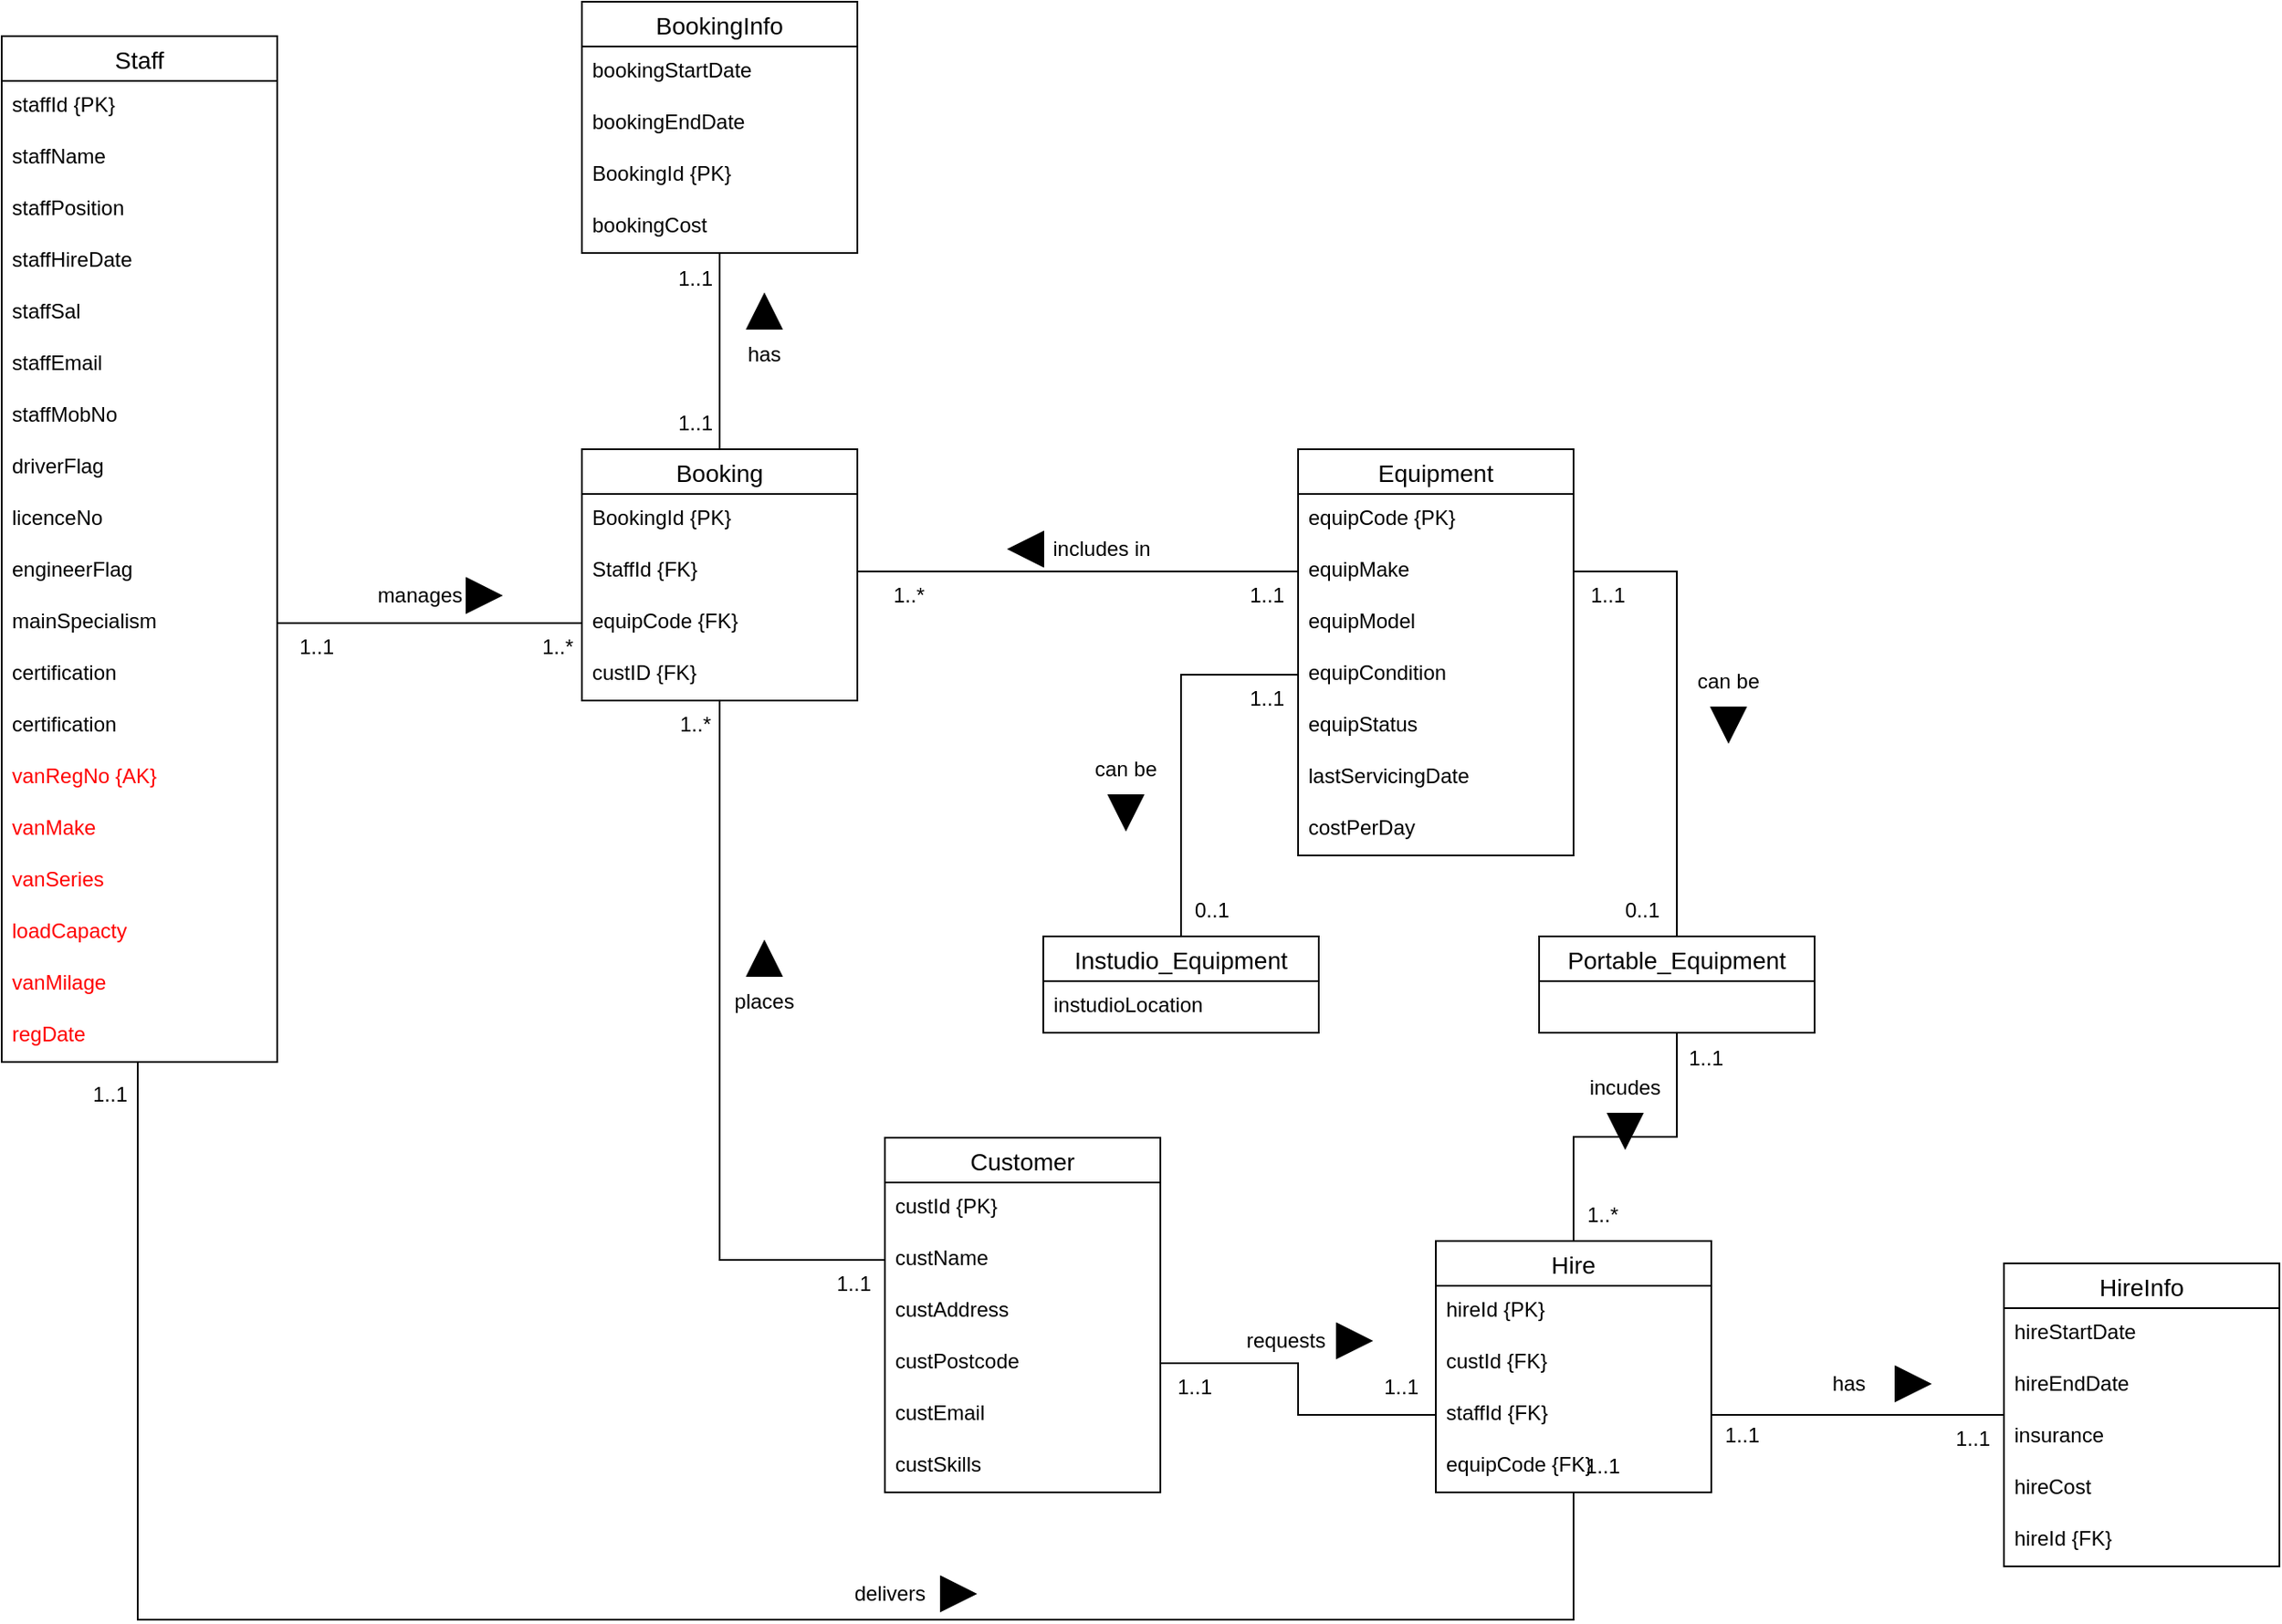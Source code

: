 <mxfile version="15.7.3" type="github">
  <diagram id="CcqqBkSiG1YW21hV8FYK" name="Page-1">
    <mxGraphModel dx="2370" dy="1257" grid="1" gridSize="10" guides="1" tooltips="1" connect="1" arrows="1" fold="1" page="1" pageScale="1" pageWidth="850" pageHeight="1100" math="0" shadow="0">
      <root>
        <mxCell id="0" />
        <mxCell id="1" parent="0" />
        <mxCell id="wH3_ArUirfap4TTfS6L5-1" value="Staff" style="swimlane;fontStyle=0;childLayout=stackLayout;horizontal=1;startSize=26;horizontalStack=0;resizeParent=1;resizeParentMax=0;resizeLast=0;collapsible=1;marginBottom=0;align=center;fontSize=14;" parent="1" vertex="1">
          <mxGeometry x="17" y="40" width="160" height="596" as="geometry" />
        </mxCell>
        <mxCell id="wH3_ArUirfap4TTfS6L5-2" value="staffId {PK}" style="text;strokeColor=none;fillColor=none;spacingLeft=4;spacingRight=4;overflow=hidden;rotatable=0;points=[[0,0.5],[1,0.5]];portConstraint=eastwest;fontSize=12;" parent="wH3_ArUirfap4TTfS6L5-1" vertex="1">
          <mxGeometry y="26" width="160" height="30" as="geometry" />
        </mxCell>
        <mxCell id="wH3_ArUirfap4TTfS6L5-3" value="staffName" style="text;strokeColor=none;fillColor=none;spacingLeft=4;spacingRight=4;overflow=hidden;rotatable=0;points=[[0,0.5],[1,0.5]];portConstraint=eastwest;fontSize=12;" parent="wH3_ArUirfap4TTfS6L5-1" vertex="1">
          <mxGeometry y="56" width="160" height="30" as="geometry" />
        </mxCell>
        <mxCell id="wH3_ArUirfap4TTfS6L5-4" value="staffPosition " style="text;strokeColor=none;fillColor=none;spacingLeft=4;spacingRight=4;overflow=hidden;rotatable=0;points=[[0,0.5],[1,0.5]];portConstraint=eastwest;fontSize=12;" parent="wH3_ArUirfap4TTfS6L5-1" vertex="1">
          <mxGeometry y="86" width="160" height="30" as="geometry" />
        </mxCell>
        <mxCell id="wH3_ArUirfap4TTfS6L5-5" value="staffHireDate" style="text;strokeColor=none;fillColor=none;spacingLeft=4;spacingRight=4;overflow=hidden;rotatable=0;points=[[0,0.5],[1,0.5]];portConstraint=eastwest;fontSize=12;" parent="wH3_ArUirfap4TTfS6L5-1" vertex="1">
          <mxGeometry y="116" width="160" height="30" as="geometry" />
        </mxCell>
        <mxCell id="wH3_ArUirfap4TTfS6L5-7" value="staffSal" style="text;strokeColor=none;fillColor=none;spacingLeft=4;spacingRight=4;overflow=hidden;rotatable=0;points=[[0,0.5],[1,0.5]];portConstraint=eastwest;fontSize=12;" parent="wH3_ArUirfap4TTfS6L5-1" vertex="1">
          <mxGeometry y="146" width="160" height="30" as="geometry" />
        </mxCell>
        <mxCell id="wH3_ArUirfap4TTfS6L5-8" value="staffEmail" style="text;strokeColor=none;fillColor=none;spacingLeft=4;spacingRight=4;overflow=hidden;rotatable=0;points=[[0,0.5],[1,0.5]];portConstraint=eastwest;fontSize=12;" parent="wH3_ArUirfap4TTfS6L5-1" vertex="1">
          <mxGeometry y="176" width="160" height="30" as="geometry" />
        </mxCell>
        <mxCell id="wH3_ArUirfap4TTfS6L5-6" value="staffMobNo" style="text;strokeColor=none;fillColor=none;spacingLeft=4;spacingRight=4;overflow=hidden;rotatable=0;points=[[0,0.5],[1,0.5]];portConstraint=eastwest;fontSize=12;" parent="wH3_ArUirfap4TTfS6L5-1" vertex="1">
          <mxGeometry y="206" width="160" height="30" as="geometry" />
        </mxCell>
        <mxCell id="wH3_ArUirfap4TTfS6L5-9" value="driverFlag" style="text;strokeColor=none;fillColor=none;spacingLeft=4;spacingRight=4;overflow=hidden;rotatable=0;points=[[0,0.5],[1,0.5]];portConstraint=eastwest;fontSize=12;" parent="wH3_ArUirfap4TTfS6L5-1" vertex="1">
          <mxGeometry y="236" width="160" height="30" as="geometry" />
        </mxCell>
        <mxCell id="wH3_ArUirfap4TTfS6L5-10" value="licenceNo" style="text;strokeColor=none;fillColor=none;spacingLeft=4;spacingRight=4;overflow=hidden;rotatable=0;points=[[0,0.5],[1,0.5]];portConstraint=eastwest;fontSize=12;" parent="wH3_ArUirfap4TTfS6L5-1" vertex="1">
          <mxGeometry y="266" width="160" height="30" as="geometry" />
        </mxCell>
        <mxCell id="wH3_ArUirfap4TTfS6L5-11" value="engineerFlag" style="text;strokeColor=none;fillColor=none;spacingLeft=4;spacingRight=4;overflow=hidden;rotatable=0;points=[[0,0.5],[1,0.5]];portConstraint=eastwest;fontSize=12;" parent="wH3_ArUirfap4TTfS6L5-1" vertex="1">
          <mxGeometry y="296" width="160" height="30" as="geometry" />
        </mxCell>
        <mxCell id="wH3_ArUirfap4TTfS6L5-12" value="mainSpecialism " style="text;strokeColor=none;fillColor=none;spacingLeft=4;spacingRight=4;overflow=hidden;rotatable=0;points=[[0,0.5],[1,0.5]];portConstraint=eastwest;fontSize=12;" parent="wH3_ArUirfap4TTfS6L5-1" vertex="1">
          <mxGeometry y="326" width="160" height="30" as="geometry" />
        </mxCell>
        <mxCell id="wH3_ArUirfap4TTfS6L5-13" value="certification" style="text;strokeColor=none;fillColor=none;spacingLeft=4;spacingRight=4;overflow=hidden;rotatable=0;points=[[0,0.5],[1,0.5]];portConstraint=eastwest;fontSize=12;" parent="wH3_ArUirfap4TTfS6L5-1" vertex="1">
          <mxGeometry y="356" width="160" height="30" as="geometry" />
        </mxCell>
        <mxCell id="wH3_ArUirfap4TTfS6L5-18" value="certification" style="text;strokeColor=none;fillColor=none;spacingLeft=4;spacingRight=4;overflow=hidden;rotatable=0;points=[[0,0.5],[1,0.5]];portConstraint=eastwest;fontSize=12;" parent="wH3_ArUirfap4TTfS6L5-1" vertex="1">
          <mxGeometry y="386" width="160" height="30" as="geometry" />
        </mxCell>
        <mxCell id="wH3_ArUirfap4TTfS6L5-24" value="vanRegNo {AK}" style="text;strokeColor=none;fillColor=none;spacingLeft=4;spacingRight=4;overflow=hidden;rotatable=0;points=[[0,0.5],[1,0.5]];portConstraint=eastwest;fontSize=12;fontColor=#FF0000;" parent="wH3_ArUirfap4TTfS6L5-1" vertex="1">
          <mxGeometry y="416" width="160" height="30" as="geometry" />
        </mxCell>
        <mxCell id="wH3_ArUirfap4TTfS6L5-19" value="vanMake" style="text;strokeColor=none;fillColor=none;spacingLeft=4;spacingRight=4;overflow=hidden;rotatable=0;points=[[0,0.5],[1,0.5]];portConstraint=eastwest;fontSize=12;fontColor=#FF0000;" parent="wH3_ArUirfap4TTfS6L5-1" vertex="1">
          <mxGeometry y="446" width="160" height="30" as="geometry" />
        </mxCell>
        <mxCell id="wH3_ArUirfap4TTfS6L5-26" value="vanSeries " style="text;strokeColor=none;fillColor=none;spacingLeft=4;spacingRight=4;overflow=hidden;rotatable=0;points=[[0,0.5],[1,0.5]];portConstraint=eastwest;fontSize=12;fontColor=#FF0000;" parent="wH3_ArUirfap4TTfS6L5-1" vertex="1">
          <mxGeometry y="476" width="160" height="30" as="geometry" />
        </mxCell>
        <mxCell id="wH3_ArUirfap4TTfS6L5-27" value="loadCapacty" style="text;strokeColor=none;fillColor=none;spacingLeft=4;spacingRight=4;overflow=hidden;rotatable=0;points=[[0,0.5],[1,0.5]];portConstraint=eastwest;fontSize=12;fontColor=#FF0000;" parent="wH3_ArUirfap4TTfS6L5-1" vertex="1">
          <mxGeometry y="506" width="160" height="30" as="geometry" />
        </mxCell>
        <mxCell id="wH3_ArUirfap4TTfS6L5-25" value="vanMilage " style="text;strokeColor=none;fillColor=none;spacingLeft=4;spacingRight=4;overflow=hidden;rotatable=0;points=[[0,0.5],[1,0.5]];portConstraint=eastwest;fontSize=12;fontColor=#FF0000;" parent="wH3_ArUirfap4TTfS6L5-1" vertex="1">
          <mxGeometry y="536" width="160" height="30" as="geometry" />
        </mxCell>
        <mxCell id="wH3_ArUirfap4TTfS6L5-28" value="regDate" style="text;strokeColor=none;fillColor=none;spacingLeft=4;spacingRight=4;overflow=hidden;rotatable=0;points=[[0,0.5],[1,0.5]];portConstraint=eastwest;fontSize=12;fontColor=#FF0000;" parent="wH3_ArUirfap4TTfS6L5-1" vertex="1">
          <mxGeometry y="566" width="160" height="30" as="geometry" />
        </mxCell>
        <mxCell id="wH3_ArUirfap4TTfS6L5-29" value="Equipment" style="swimlane;fontStyle=0;childLayout=stackLayout;horizontal=1;startSize=26;horizontalStack=0;resizeParent=1;resizeParentMax=0;resizeLast=0;collapsible=1;marginBottom=0;align=center;fontSize=14;fontColor=#000000;" parent="1" vertex="1">
          <mxGeometry x="770" y="280" width="160" height="236" as="geometry" />
        </mxCell>
        <mxCell id="wH3_ArUirfap4TTfS6L5-30" value="equipCode {PK}" style="text;strokeColor=none;fillColor=none;spacingLeft=4;spacingRight=4;overflow=hidden;rotatable=0;points=[[0,0.5],[1,0.5]];portConstraint=eastwest;fontSize=12;fontColor=#000000;" parent="wH3_ArUirfap4TTfS6L5-29" vertex="1">
          <mxGeometry y="26" width="160" height="30" as="geometry" />
        </mxCell>
        <mxCell id="wH3_ArUirfap4TTfS6L5-31" value="equipMake" style="text;strokeColor=none;fillColor=none;spacingLeft=4;spacingRight=4;overflow=hidden;rotatable=0;points=[[0,0.5],[1,0.5]];portConstraint=eastwest;fontSize=12;fontColor=#000000;" parent="wH3_ArUirfap4TTfS6L5-29" vertex="1">
          <mxGeometry y="56" width="160" height="30" as="geometry" />
        </mxCell>
        <mxCell id="wH3_ArUirfap4TTfS6L5-32" value="equipModel" style="text;strokeColor=none;fillColor=none;spacingLeft=4;spacingRight=4;overflow=hidden;rotatable=0;points=[[0,0.5],[1,0.5]];portConstraint=eastwest;fontSize=12;fontColor=#000000;" parent="wH3_ArUirfap4TTfS6L5-29" vertex="1">
          <mxGeometry y="86" width="160" height="30" as="geometry" />
        </mxCell>
        <mxCell id="wH3_ArUirfap4TTfS6L5-56" value="equipCondition" style="text;strokeColor=none;fillColor=none;spacingLeft=4;spacingRight=4;overflow=hidden;rotatable=0;points=[[0,0.5],[1,0.5]];portConstraint=eastwest;fontSize=12;fontColor=#000000;" parent="wH3_ArUirfap4TTfS6L5-29" vertex="1">
          <mxGeometry y="116" width="160" height="30" as="geometry" />
        </mxCell>
        <mxCell id="wH3_ArUirfap4TTfS6L5-57" value="equipStatus" style="text;strokeColor=none;fillColor=none;spacingLeft=4;spacingRight=4;overflow=hidden;rotatable=0;points=[[0,0.5],[1,0.5]];portConstraint=eastwest;fontSize=12;fontColor=#000000;" parent="wH3_ArUirfap4TTfS6L5-29" vertex="1">
          <mxGeometry y="146" width="160" height="30" as="geometry" />
        </mxCell>
        <mxCell id="wH3_ArUirfap4TTfS6L5-58" value="lastServicingDate" style="text;strokeColor=none;fillColor=none;spacingLeft=4;spacingRight=4;overflow=hidden;rotatable=0;points=[[0,0.5],[1,0.5]];portConstraint=eastwest;fontSize=12;fontColor=#000000;" parent="wH3_ArUirfap4TTfS6L5-29" vertex="1">
          <mxGeometry y="176" width="160" height="30" as="geometry" />
        </mxCell>
        <mxCell id="wH3_ArUirfap4TTfS6L5-59" value="costPerDay" style="text;strokeColor=none;fillColor=none;spacingLeft=4;spacingRight=4;overflow=hidden;rotatable=0;points=[[0,0.5],[1,0.5]];portConstraint=eastwest;fontSize=12;fontColor=#000000;" parent="wH3_ArUirfap4TTfS6L5-29" vertex="1">
          <mxGeometry y="206" width="160" height="30" as="geometry" />
        </mxCell>
        <mxCell id="wH3_ArUirfap4TTfS6L5-33" value="Instudio_Equipment" style="swimlane;fontStyle=0;childLayout=stackLayout;horizontal=1;startSize=26;horizontalStack=0;resizeParent=1;resizeParentMax=0;resizeLast=0;collapsible=1;marginBottom=0;align=center;fontSize=14;fontColor=#000000;" parent="1" vertex="1">
          <mxGeometry x="622" y="563" width="160" height="56" as="geometry" />
        </mxCell>
        <mxCell id="wH3_ArUirfap4TTfS6L5-34" value="instudioLocation" style="text;strokeColor=none;fillColor=none;spacingLeft=4;spacingRight=4;overflow=hidden;rotatable=0;points=[[0,0.5],[1,0.5]];portConstraint=eastwest;fontSize=12;fontColor=#000000;" parent="wH3_ArUirfap4TTfS6L5-33" vertex="1">
          <mxGeometry y="26" width="160" height="30" as="geometry" />
        </mxCell>
        <mxCell id="wH3_ArUirfap4TTfS6L5-37" value="Portable_Equipment" style="swimlane;fontStyle=0;childLayout=stackLayout;horizontal=1;startSize=26;horizontalStack=0;resizeParent=1;resizeParentMax=0;resizeLast=0;collapsible=1;marginBottom=0;align=center;fontSize=14;fontColor=#000000;" parent="1" vertex="1">
          <mxGeometry x="910" y="563" width="160" height="56" as="geometry" />
        </mxCell>
        <mxCell id="wH3_ArUirfap4TTfS6L5-41" style="edgeStyle=orthogonalEdgeStyle;rounded=0;orthogonalLoop=1;jettySize=auto;html=1;fontColor=#000000;endArrow=none;endFill=0;exitX=0;exitY=0.5;exitDx=0;exitDy=0;" parent="1" source="wH3_ArUirfap4TTfS6L5-56" target="wH3_ArUirfap4TTfS6L5-33" edge="1">
          <mxGeometry relative="1" as="geometry" />
        </mxCell>
        <mxCell id="wH3_ArUirfap4TTfS6L5-42" style="edgeStyle=orthogonalEdgeStyle;rounded=0;orthogonalLoop=1;jettySize=auto;html=1;fontColor=#000000;endArrow=none;endFill=0;" parent="1" source="wH3_ArUirfap4TTfS6L5-31" target="wH3_ArUirfap4TTfS6L5-37" edge="1">
          <mxGeometry relative="1" as="geometry" />
        </mxCell>
        <mxCell id="wH3_ArUirfap4TTfS6L5-43" value="can be" style="text;html=1;strokeColor=none;fillColor=none;align=center;verticalAlign=middle;whiteSpace=wrap;rounded=0;fontColor=#000000;" parent="1" vertex="1">
          <mxGeometry x="640" y="451" width="60" height="30" as="geometry" />
        </mxCell>
        <mxCell id="wH3_ArUirfap4TTfS6L5-44" value="" style="triangle;whiteSpace=wrap;html=1;fontColor=#000000;direction=south;fillColor=#000000;" parent="1" vertex="1">
          <mxGeometry x="660" y="481" width="20" height="20" as="geometry" />
        </mxCell>
        <mxCell id="wH3_ArUirfap4TTfS6L5-46" value="1..1" style="text;html=1;strokeColor=none;fillColor=none;align=center;verticalAlign=middle;whiteSpace=wrap;rounded=0;fontColor=#000000;" parent="1" vertex="1">
          <mxGeometry x="722" y="410" width="60" height="30" as="geometry" />
        </mxCell>
        <mxCell id="wH3_ArUirfap4TTfS6L5-51" value="1..1" style="text;html=1;strokeColor=none;fillColor=none;align=center;verticalAlign=middle;whiteSpace=wrap;rounded=0;fontColor=#000000;" parent="1" vertex="1">
          <mxGeometry x="920" y="350" width="60" height="30" as="geometry" />
        </mxCell>
        <mxCell id="wH3_ArUirfap4TTfS6L5-52" value="0..1&lt;span style=&quot;color: rgba(0 , 0 , 0 , 0) ; font-family: monospace ; font-size: 0px&quot;&gt;%3CmxGraphModel%3E%3Croot%3E%3CmxCell%20id%3D%220%22%2F%3E%3CmxCell%20id%3D%221%22%20parent%3D%220%22%2F%3E%3CmxCell%20id%3D%222%22%20value%3D%221..1%22%20style%3D%22text%3Bhtml%3D1%3BstrokeColor%3Dnone%3BfillColor%3Dnone%3Balign%3Dcenter%3BverticalAlign%3Dmiddle%3BwhiteSpace%3Dwrap%3Brounded%3D0%3BfontColor%3D%23000000%3B%22%20vertex%3D%221%22%20parent%3D%221%22%3E%3CmxGeometry%20x%3D%22722%22%20y%3D%22350%22%20width%3D%2260%22%20height%3D%2230%22%20as%3D%22geometry%22%2F%3E%3C%2FmxCell%3E%3C%2Froot%3E%3C%2FmxGraphModel%3E&lt;/span&gt;" style="text;html=1;strokeColor=none;fillColor=none;align=center;verticalAlign=middle;whiteSpace=wrap;rounded=0;fontColor=#000000;" parent="1" vertex="1">
          <mxGeometry x="690" y="533" width="60" height="30" as="geometry" />
        </mxCell>
        <mxCell id="wH3_ArUirfap4TTfS6L5-53" value="0..1" style="text;html=1;strokeColor=none;fillColor=none;align=center;verticalAlign=middle;whiteSpace=wrap;rounded=0;fontColor=#000000;" parent="1" vertex="1">
          <mxGeometry x="940" y="533" width="60" height="30" as="geometry" />
        </mxCell>
        <mxCell id="wH3_ArUirfap4TTfS6L5-54" value="can be" style="text;html=1;strokeColor=none;fillColor=none;align=center;verticalAlign=middle;whiteSpace=wrap;rounded=0;fontColor=#000000;" parent="1" vertex="1">
          <mxGeometry x="990" y="400" width="60" height="30" as="geometry" />
        </mxCell>
        <mxCell id="wH3_ArUirfap4TTfS6L5-55" value="" style="triangle;whiteSpace=wrap;html=1;fontColor=#000000;direction=south;fillColor=#000000;" parent="1" vertex="1">
          <mxGeometry x="1010" y="430" width="20" height="20" as="geometry" />
        </mxCell>
        <mxCell id="n2K_HDW1BZdv-mTh19Q7-1" value="Customer" style="swimlane;fontStyle=0;childLayout=stackLayout;horizontal=1;startSize=26;horizontalStack=0;resizeParent=1;resizeParentMax=0;resizeLast=0;collapsible=1;marginBottom=0;align=center;fontSize=14;fontColor=#000000;" parent="1" vertex="1">
          <mxGeometry x="530" y="680" width="160" height="206" as="geometry" />
        </mxCell>
        <mxCell id="n2K_HDW1BZdv-mTh19Q7-2" value="custId {PK}" style="text;strokeColor=none;fillColor=none;spacingLeft=4;spacingRight=4;overflow=hidden;rotatable=0;points=[[0,0.5],[1,0.5]];portConstraint=eastwest;fontSize=12;fontColor=#000000;" parent="n2K_HDW1BZdv-mTh19Q7-1" vertex="1">
          <mxGeometry y="26" width="160" height="30" as="geometry" />
        </mxCell>
        <mxCell id="n2K_HDW1BZdv-mTh19Q7-3" value="custName" style="text;strokeColor=none;fillColor=none;spacingLeft=4;spacingRight=4;overflow=hidden;rotatable=0;points=[[0,0.5],[1,0.5]];portConstraint=eastwest;fontSize=12;fontColor=#000000;" parent="n2K_HDW1BZdv-mTh19Q7-1" vertex="1">
          <mxGeometry y="56" width="160" height="30" as="geometry" />
        </mxCell>
        <mxCell id="n2K_HDW1BZdv-mTh19Q7-4" value="custAddress" style="text;strokeColor=none;fillColor=none;spacingLeft=4;spacingRight=4;overflow=hidden;rotatable=0;points=[[0,0.5],[1,0.5]];portConstraint=eastwest;fontSize=12;fontColor=#000000;" parent="n2K_HDW1BZdv-mTh19Q7-1" vertex="1">
          <mxGeometry y="86" width="160" height="30" as="geometry" />
        </mxCell>
        <mxCell id="n2K_HDW1BZdv-mTh19Q7-5" value="custPostcode" style="text;strokeColor=none;fillColor=none;spacingLeft=4;spacingRight=4;overflow=hidden;rotatable=0;points=[[0,0.5],[1,0.5]];portConstraint=eastwest;fontSize=12;fontColor=#000000;" parent="n2K_HDW1BZdv-mTh19Q7-1" vertex="1">
          <mxGeometry y="116" width="160" height="30" as="geometry" />
        </mxCell>
        <mxCell id="n2K_HDW1BZdv-mTh19Q7-6" value="custEmail" style="text;strokeColor=none;fillColor=none;spacingLeft=4;spacingRight=4;overflow=hidden;rotatable=0;points=[[0,0.5],[1,0.5]];portConstraint=eastwest;fontSize=12;fontColor=#000000;" parent="n2K_HDW1BZdv-mTh19Q7-1" vertex="1">
          <mxGeometry y="146" width="160" height="30" as="geometry" />
        </mxCell>
        <mxCell id="n2K_HDW1BZdv-mTh19Q7-7" value="custSkills" style="text;strokeColor=none;fillColor=none;spacingLeft=4;spacingRight=4;overflow=hidden;rotatable=0;points=[[0,0.5],[1,0.5]];portConstraint=eastwest;fontSize=12;fontColor=#000000;" parent="n2K_HDW1BZdv-mTh19Q7-1" vertex="1">
          <mxGeometry y="176" width="160" height="30" as="geometry" />
        </mxCell>
        <mxCell id="n2K_HDW1BZdv-mTh19Q7-21" style="edgeStyle=orthogonalEdgeStyle;rounded=0;orthogonalLoop=1;jettySize=auto;html=1;endArrow=none;endFill=0;" parent="1" source="n2K_HDW1BZdv-mTh19Q7-9" target="n2K_HDW1BZdv-mTh19Q7-3" edge="1">
          <mxGeometry relative="1" as="geometry" />
        </mxCell>
        <mxCell id="n2K_HDW1BZdv-mTh19Q7-33" style="edgeStyle=orthogonalEdgeStyle;rounded=0;orthogonalLoop=1;jettySize=auto;html=1;endArrow=none;endFill=0;" parent="1" source="n2K_HDW1BZdv-mTh19Q7-9" target="n2K_HDW1BZdv-mTh19Q7-26" edge="1">
          <mxGeometry relative="1" as="geometry" />
        </mxCell>
        <mxCell id="n2K_HDW1BZdv-mTh19Q7-9" value="Booking" style="swimlane;fontStyle=0;childLayout=stackLayout;horizontal=1;startSize=26;horizontalStack=0;resizeParent=1;resizeParentMax=0;resizeLast=0;collapsible=1;marginBottom=0;align=center;fontSize=14;fontColor=#000000;" parent="1" vertex="1">
          <mxGeometry x="354" y="280" width="160" height="146" as="geometry" />
        </mxCell>
        <mxCell id="n2K_HDW1BZdv-mTh19Q7-10" value="BookingId {PK}" style="text;strokeColor=none;fillColor=none;spacingLeft=4;spacingRight=4;overflow=hidden;rotatable=0;points=[[0,0.5],[1,0.5]];portConstraint=eastwest;fontSize=12;fontColor=#000000;" parent="n2K_HDW1BZdv-mTh19Q7-9" vertex="1">
          <mxGeometry y="26" width="160" height="30" as="geometry" />
        </mxCell>
        <mxCell id="n2K_HDW1BZdv-mTh19Q7-11" value="StaffId {FK}" style="text;strokeColor=none;fillColor=none;spacingLeft=4;spacingRight=4;overflow=hidden;rotatable=0;points=[[0,0.5],[1,0.5]];portConstraint=eastwest;fontSize=12;fontColor=#000000;" parent="n2K_HDW1BZdv-mTh19Q7-9" vertex="1">
          <mxGeometry y="56" width="160" height="30" as="geometry" />
        </mxCell>
        <mxCell id="n2K_HDW1BZdv-mTh19Q7-12" value="equipCode {FK}" style="text;strokeColor=none;fillColor=none;spacingLeft=4;spacingRight=4;overflow=hidden;rotatable=0;points=[[0,0.5],[1,0.5]];portConstraint=eastwest;fontSize=12;fontColor=#000000;" parent="n2K_HDW1BZdv-mTh19Q7-9" vertex="1">
          <mxGeometry y="86" width="160" height="30" as="geometry" />
        </mxCell>
        <mxCell id="n2K_HDW1BZdv-mTh19Q7-13" value="custID {FK}" style="text;strokeColor=none;fillColor=none;spacingLeft=4;spacingRight=4;overflow=hidden;rotatable=0;points=[[0,0.5],[1,0.5]];portConstraint=eastwest;fontSize=12;fontColor=#000000;" parent="n2K_HDW1BZdv-mTh19Q7-9" vertex="1">
          <mxGeometry y="116" width="160" height="30" as="geometry" />
        </mxCell>
        <mxCell id="n2K_HDW1BZdv-mTh19Q7-16" style="edgeStyle=orthogonalEdgeStyle;rounded=0;orthogonalLoop=1;jettySize=auto;html=1;endArrow=none;endFill=0;" parent="1" source="n2K_HDW1BZdv-mTh19Q7-12" target="wH3_ArUirfap4TTfS6L5-12" edge="1">
          <mxGeometry relative="1" as="geometry" />
        </mxCell>
        <mxCell id="n2K_HDW1BZdv-mTh19Q7-18" style="edgeStyle=orthogonalEdgeStyle;rounded=0;orthogonalLoop=1;jettySize=auto;html=1;entryX=0;entryY=0.5;entryDx=0;entryDy=0;endArrow=none;endFill=0;" parent="1" source="n2K_HDW1BZdv-mTh19Q7-11" target="wH3_ArUirfap4TTfS6L5-31" edge="1">
          <mxGeometry relative="1" as="geometry" />
        </mxCell>
        <mxCell id="n2K_HDW1BZdv-mTh19Q7-19" value="1..*" style="text;html=1;strokeColor=none;fillColor=none;align=center;verticalAlign=middle;whiteSpace=wrap;rounded=0;" parent="1" vertex="1">
          <mxGeometry x="310" y="380" width="60" height="30" as="geometry" />
        </mxCell>
        <mxCell id="n2K_HDW1BZdv-mTh19Q7-20" value="1..*" style="text;html=1;strokeColor=none;fillColor=none;align=center;verticalAlign=middle;whiteSpace=wrap;rounded=0;" parent="1" vertex="1">
          <mxGeometry x="514" y="350" width="60" height="30" as="geometry" />
        </mxCell>
        <mxCell id="n2K_HDW1BZdv-mTh19Q7-22" value="1..*" style="text;html=1;strokeColor=none;fillColor=none;align=center;verticalAlign=middle;whiteSpace=wrap;rounded=0;" parent="1" vertex="1">
          <mxGeometry x="390" y="425" width="60" height="30" as="geometry" />
        </mxCell>
        <mxCell id="n2K_HDW1BZdv-mTh19Q7-23" value="1..1" style="text;html=1;strokeColor=none;fillColor=none;align=center;verticalAlign=middle;whiteSpace=wrap;rounded=0;" parent="1" vertex="1">
          <mxGeometry x="722" y="350" width="60" height="30" as="geometry" />
        </mxCell>
        <mxCell id="n2K_HDW1BZdv-mTh19Q7-24" value="1..1" style="text;html=1;strokeColor=none;fillColor=none;align=center;verticalAlign=middle;whiteSpace=wrap;rounded=0;" parent="1" vertex="1">
          <mxGeometry x="170" y="380" width="60" height="30" as="geometry" />
        </mxCell>
        <mxCell id="n2K_HDW1BZdv-mTh19Q7-25" value="1..1" style="text;html=1;strokeColor=none;fillColor=none;align=center;verticalAlign=middle;whiteSpace=wrap;rounded=0;" parent="1" vertex="1">
          <mxGeometry x="482" y="750" width="60" height="30" as="geometry" />
        </mxCell>
        <mxCell id="n2K_HDW1BZdv-mTh19Q7-26" value="BookingInfo" style="swimlane;fontStyle=0;childLayout=stackLayout;horizontal=1;startSize=26;horizontalStack=0;resizeParent=1;resizeParentMax=0;resizeLast=0;collapsible=1;marginBottom=0;align=center;fontSize=14;fontColor=#000000;" parent="1" vertex="1">
          <mxGeometry x="354" y="20" width="160" height="146" as="geometry" />
        </mxCell>
        <mxCell id="n2K_HDW1BZdv-mTh19Q7-27" value="bookingStartDate" style="text;strokeColor=none;fillColor=none;spacingLeft=4;spacingRight=4;overflow=hidden;rotatable=0;points=[[0,0.5],[1,0.5]];portConstraint=eastwest;fontSize=12;fontColor=#000000;" parent="n2K_HDW1BZdv-mTh19Q7-26" vertex="1">
          <mxGeometry y="26" width="160" height="30" as="geometry" />
        </mxCell>
        <mxCell id="n2K_HDW1BZdv-mTh19Q7-28" value="bookingEndDate" style="text;strokeColor=none;fillColor=none;spacingLeft=4;spacingRight=4;overflow=hidden;rotatable=0;points=[[0,0.5],[1,0.5]];portConstraint=eastwest;fontSize=12;fontColor=#000000;" parent="n2K_HDW1BZdv-mTh19Q7-26" vertex="1">
          <mxGeometry y="56" width="160" height="30" as="geometry" />
        </mxCell>
        <mxCell id="Edv-MvZsnZ7X6Sw8Yy-o-6" value="BookingId {PK}" style="text;strokeColor=none;fillColor=none;spacingLeft=4;spacingRight=4;overflow=hidden;rotatable=0;points=[[0,0.5],[1,0.5]];portConstraint=eastwest;fontSize=12;fontColor=#000000;" parent="n2K_HDW1BZdv-mTh19Q7-26" vertex="1">
          <mxGeometry y="86" width="160" height="30" as="geometry" />
        </mxCell>
        <mxCell id="n2K_HDW1BZdv-mTh19Q7-29" value="bookingCost" style="text;strokeColor=none;fillColor=none;spacingLeft=4;spacingRight=4;overflow=hidden;rotatable=0;points=[[0,0.5],[1,0.5]];portConstraint=eastwest;fontSize=12;fontColor=#000000;" parent="n2K_HDW1BZdv-mTh19Q7-26" vertex="1">
          <mxGeometry y="116" width="160" height="30" as="geometry" />
        </mxCell>
        <mxCell id="Edv-MvZsnZ7X6Sw8Yy-o-7" value="manages" style="text;html=1;strokeColor=none;fillColor=none;align=center;verticalAlign=middle;whiteSpace=wrap;rounded=0;" parent="1" vertex="1">
          <mxGeometry x="230" y="350" width="60" height="30" as="geometry" />
        </mxCell>
        <mxCell id="VtyTTUjFAJm2ofCfpr8_-1" value="" style="triangle;whiteSpace=wrap;html=1;fontColor=#000000;direction=east;fillColor=#000000;" vertex="1" parent="1">
          <mxGeometry x="287" y="355" width="20" height="20" as="geometry" />
        </mxCell>
        <mxCell id="VtyTTUjFAJm2ofCfpr8_-2" value="includes in" style="text;html=1;strokeColor=none;fillColor=none;align=center;verticalAlign=middle;whiteSpace=wrap;rounded=0;" vertex="1" parent="1">
          <mxGeometry x="620" y="323" width="71.5" height="30" as="geometry" />
        </mxCell>
        <mxCell id="VtyTTUjFAJm2ofCfpr8_-3" value="" style="triangle;whiteSpace=wrap;html=1;fontColor=#000000;direction=west;fillColor=#000000;" vertex="1" parent="1">
          <mxGeometry x="602" y="328" width="20" height="20" as="geometry" />
        </mxCell>
        <mxCell id="VtyTTUjFAJm2ofCfpr8_-4" value="places" style="text;html=1;strokeColor=none;fillColor=none;align=center;verticalAlign=middle;whiteSpace=wrap;rounded=0;fontColor=#000000;" vertex="1" parent="1">
          <mxGeometry x="430" y="586" width="60" height="30" as="geometry" />
        </mxCell>
        <mxCell id="VtyTTUjFAJm2ofCfpr8_-5" value="" style="triangle;whiteSpace=wrap;html=1;fontColor=#000000;direction=north;fillColor=#000000;" vertex="1" parent="1">
          <mxGeometry x="450" y="566" width="20" height="20" as="geometry" />
        </mxCell>
        <mxCell id="VtyTTUjFAJm2ofCfpr8_-6" value="has" style="text;html=1;strokeColor=none;fillColor=none;align=center;verticalAlign=middle;whiteSpace=wrap;rounded=0;fontColor=#000000;" vertex="1" parent="1">
          <mxGeometry x="430" y="210" width="60" height="30" as="geometry" />
        </mxCell>
        <mxCell id="VtyTTUjFAJm2ofCfpr8_-7" value="" style="triangle;whiteSpace=wrap;html=1;fontColor=#000000;direction=north;fillColor=#000000;" vertex="1" parent="1">
          <mxGeometry x="450" y="190" width="20" height="20" as="geometry" />
        </mxCell>
        <mxCell id="VtyTTUjFAJm2ofCfpr8_-8" value="1..1" style="text;html=1;strokeColor=none;fillColor=none;align=center;verticalAlign=middle;whiteSpace=wrap;rounded=0;" vertex="1" parent="1">
          <mxGeometry x="390" y="166" width="60" height="30" as="geometry" />
        </mxCell>
        <mxCell id="VtyTTUjFAJm2ofCfpr8_-9" value="1..1" style="text;html=1;strokeColor=none;fillColor=none;align=center;verticalAlign=middle;whiteSpace=wrap;rounded=0;" vertex="1" parent="1">
          <mxGeometry x="390" y="250" width="60" height="30" as="geometry" />
        </mxCell>
        <mxCell id="VtyTTUjFAJm2ofCfpr8_-19" style="edgeStyle=orthogonalEdgeStyle;rounded=0;orthogonalLoop=1;jettySize=auto;html=1;endArrow=none;endFill=0;" edge="1" parent="1" source="VtyTTUjFAJm2ofCfpr8_-10" target="wH3_ArUirfap4TTfS6L5-37">
          <mxGeometry relative="1" as="geometry" />
        </mxCell>
        <mxCell id="VtyTTUjFAJm2ofCfpr8_-21" style="edgeStyle=orthogonalEdgeStyle;rounded=0;orthogonalLoop=1;jettySize=auto;html=1;entryX=0.494;entryY=1;entryDx=0;entryDy=0;entryPerimeter=0;endArrow=none;endFill=0;" edge="1" parent="1" source="VtyTTUjFAJm2ofCfpr8_-10" target="wH3_ArUirfap4TTfS6L5-28">
          <mxGeometry relative="1" as="geometry">
            <Array as="points">
              <mxPoint x="930" y="960" />
              <mxPoint x="96" y="960" />
            </Array>
          </mxGeometry>
        </mxCell>
        <mxCell id="VtyTTUjFAJm2ofCfpr8_-10" value="Hire" style="swimlane;fontStyle=0;childLayout=stackLayout;horizontal=1;startSize=26;horizontalStack=0;resizeParent=1;resizeParentMax=0;resizeLast=0;collapsible=1;marginBottom=0;align=center;fontSize=14;fontColor=#000000;" vertex="1" parent="1">
          <mxGeometry x="850" y="740" width="160" height="146" as="geometry" />
        </mxCell>
        <mxCell id="VtyTTUjFAJm2ofCfpr8_-36" value="hireId {PK}" style="text;strokeColor=none;fillColor=none;spacingLeft=4;spacingRight=4;overflow=hidden;rotatable=0;points=[[0,0.5],[1,0.5]];portConstraint=eastwest;fontSize=12;fontColor=#000000;" vertex="1" parent="VtyTTUjFAJm2ofCfpr8_-10">
          <mxGeometry y="26" width="160" height="30" as="geometry" />
        </mxCell>
        <mxCell id="VtyTTUjFAJm2ofCfpr8_-12" value="custId {FK}" style="text;strokeColor=none;fillColor=none;spacingLeft=4;spacingRight=4;overflow=hidden;rotatable=0;points=[[0,0.5],[1,0.5]];portConstraint=eastwest;fontSize=12;fontColor=#000000;" vertex="1" parent="VtyTTUjFAJm2ofCfpr8_-10">
          <mxGeometry y="56" width="160" height="30" as="geometry" />
        </mxCell>
        <mxCell id="VtyTTUjFAJm2ofCfpr8_-14" value="staffId {FK}" style="text;strokeColor=none;fillColor=none;spacingLeft=4;spacingRight=4;overflow=hidden;rotatable=0;points=[[0,0.5],[1,0.5]];portConstraint=eastwest;fontSize=12;" vertex="1" parent="VtyTTUjFAJm2ofCfpr8_-10">
          <mxGeometry y="86" width="160" height="30" as="geometry" />
        </mxCell>
        <mxCell id="VtyTTUjFAJm2ofCfpr8_-13" value="equipCode {FK}" style="text;strokeColor=none;fillColor=none;spacingLeft=4;spacingRight=4;overflow=hidden;rotatable=0;points=[[0,0.5],[1,0.5]];portConstraint=eastwest;fontSize=12;fontColor=#000000;" vertex="1" parent="VtyTTUjFAJm2ofCfpr8_-10">
          <mxGeometry y="116" width="160" height="30" as="geometry" />
        </mxCell>
        <mxCell id="VtyTTUjFAJm2ofCfpr8_-11" value="HireInfo" style="swimlane;fontStyle=0;childLayout=stackLayout;horizontal=1;startSize=26;horizontalStack=0;resizeParent=1;resizeParentMax=0;resizeLast=0;collapsible=1;marginBottom=0;align=center;fontSize=14;fontColor=#000000;" vertex="1" parent="1">
          <mxGeometry x="1180" y="753" width="160" height="176" as="geometry" />
        </mxCell>
        <mxCell id="VtyTTUjFAJm2ofCfpr8_-35" value="hireStartDate" style="text;strokeColor=none;fillColor=none;spacingLeft=4;spacingRight=4;overflow=hidden;rotatable=0;points=[[0,0.5],[1,0.5]];portConstraint=eastwest;fontSize=12;fontColor=#000000;" vertex="1" parent="VtyTTUjFAJm2ofCfpr8_-11">
          <mxGeometry y="26" width="160" height="30" as="geometry" />
        </mxCell>
        <mxCell id="VtyTTUjFAJm2ofCfpr8_-38" value="hireEndDate" style="text;strokeColor=none;fillColor=none;spacingLeft=4;spacingRight=4;overflow=hidden;rotatable=0;points=[[0,0.5],[1,0.5]];portConstraint=eastwest;fontSize=12;fontColor=#000000;" vertex="1" parent="VtyTTUjFAJm2ofCfpr8_-11">
          <mxGeometry y="56" width="160" height="30" as="geometry" />
        </mxCell>
        <mxCell id="VtyTTUjFAJm2ofCfpr8_-39" value="insurance" style="text;strokeColor=none;fillColor=none;spacingLeft=4;spacingRight=4;overflow=hidden;rotatable=0;points=[[0,0.5],[1,0.5]];portConstraint=eastwest;fontSize=12;fontColor=#000000;" vertex="1" parent="VtyTTUjFAJm2ofCfpr8_-11">
          <mxGeometry y="86" width="160" height="30" as="geometry" />
        </mxCell>
        <mxCell id="VtyTTUjFAJm2ofCfpr8_-40" value="hireCost" style="text;strokeColor=none;fillColor=none;spacingLeft=4;spacingRight=4;overflow=hidden;rotatable=0;points=[[0,0.5],[1,0.5]];portConstraint=eastwest;fontSize=12;fontColor=#000000;" vertex="1" parent="VtyTTUjFAJm2ofCfpr8_-11">
          <mxGeometry y="116" width="160" height="30" as="geometry" />
        </mxCell>
        <mxCell id="VtyTTUjFAJm2ofCfpr8_-37" value="hireId {FK}" style="text;strokeColor=none;fillColor=none;spacingLeft=4;spacingRight=4;overflow=hidden;rotatable=0;points=[[0,0.5],[1,0.5]];portConstraint=eastwest;fontSize=12;fontColor=#000000;" vertex="1" parent="VtyTTUjFAJm2ofCfpr8_-11">
          <mxGeometry y="146" width="160" height="30" as="geometry" />
        </mxCell>
        <mxCell id="VtyTTUjFAJm2ofCfpr8_-15" style="edgeStyle=orthogonalEdgeStyle;rounded=0;orthogonalLoop=1;jettySize=auto;html=1;endArrow=none;endFill=0;" edge="1" parent="1" source="VtyTTUjFAJm2ofCfpr8_-14" target="n2K_HDW1BZdv-mTh19Q7-5">
          <mxGeometry relative="1" as="geometry" />
        </mxCell>
        <mxCell id="VtyTTUjFAJm2ofCfpr8_-16" value="1..1" style="text;html=1;strokeColor=none;fillColor=none;align=center;verticalAlign=middle;whiteSpace=wrap;rounded=0;fontColor=#000000;" vertex="1" parent="1">
          <mxGeometry x="800" y="810" width="60" height="30" as="geometry" />
        </mxCell>
        <mxCell id="VtyTTUjFAJm2ofCfpr8_-20" value="1..*" style="text;html=1;strokeColor=none;fillColor=none;align=center;verticalAlign=middle;whiteSpace=wrap;rounded=0;" vertex="1" parent="1">
          <mxGeometry x="917" y="710" width="60" height="30" as="geometry" />
        </mxCell>
        <mxCell id="VtyTTUjFAJm2ofCfpr8_-22" value="1..1" style="text;html=1;strokeColor=none;fillColor=none;align=center;verticalAlign=middle;whiteSpace=wrap;rounded=0;fontColor=#000000;" vertex="1" parent="1">
          <mxGeometry x="917" y="856" width="60" height="30" as="geometry" />
        </mxCell>
        <mxCell id="VtyTTUjFAJm2ofCfpr8_-23" value="1..1" style="text;html=1;strokeColor=none;fillColor=none;align=center;verticalAlign=middle;whiteSpace=wrap;rounded=0;fontColor=#000000;" vertex="1" parent="1">
          <mxGeometry x="50" y="640" width="60" height="30" as="geometry" />
        </mxCell>
        <mxCell id="VtyTTUjFAJm2ofCfpr8_-24" value="1..1" style="text;html=1;strokeColor=none;fillColor=none;align=center;verticalAlign=middle;whiteSpace=wrap;rounded=0;fontColor=#000000;" vertex="1" parent="1">
          <mxGeometry x="680" y="810" width="60" height="30" as="geometry" />
        </mxCell>
        <mxCell id="VtyTTUjFAJm2ofCfpr8_-25" value="1..1" style="text;html=1;strokeColor=none;fillColor=none;align=center;verticalAlign=middle;whiteSpace=wrap;rounded=0;fontColor=#000000;" vertex="1" parent="1">
          <mxGeometry x="977" y="619" width="60" height="30" as="geometry" />
        </mxCell>
        <mxCell id="VtyTTUjFAJm2ofCfpr8_-26" value="delivers" style="text;html=1;strokeColor=none;fillColor=none;align=center;verticalAlign=middle;whiteSpace=wrap;rounded=0;" vertex="1" parent="1">
          <mxGeometry x="500" y="930" width="65.5" height="30" as="geometry" />
        </mxCell>
        <mxCell id="VtyTTUjFAJm2ofCfpr8_-27" value="" style="triangle;whiteSpace=wrap;html=1;fontColor=#000000;direction=east;fillColor=#000000;" vertex="1" parent="1">
          <mxGeometry x="562.5" y="935" width="20" height="20" as="geometry" />
        </mxCell>
        <mxCell id="VtyTTUjFAJm2ofCfpr8_-28" value="requests" style="text;html=1;strokeColor=none;fillColor=none;align=center;verticalAlign=middle;whiteSpace=wrap;rounded=0;" vertex="1" parent="1">
          <mxGeometry x="730" y="783" width="65.5" height="30" as="geometry" />
        </mxCell>
        <mxCell id="VtyTTUjFAJm2ofCfpr8_-29" value="" style="triangle;whiteSpace=wrap;html=1;fontColor=#000000;direction=east;fillColor=#000000;" vertex="1" parent="1">
          <mxGeometry x="792.5" y="788" width="20" height="20" as="geometry" />
        </mxCell>
        <mxCell id="VtyTTUjFAJm2ofCfpr8_-30" value="incudes" style="text;html=1;strokeColor=none;fillColor=none;align=center;verticalAlign=middle;whiteSpace=wrap;rounded=0;fontColor=#000000;" vertex="1" parent="1">
          <mxGeometry x="930" y="636" width="60" height="30" as="geometry" />
        </mxCell>
        <mxCell id="VtyTTUjFAJm2ofCfpr8_-31" value="" style="triangle;whiteSpace=wrap;html=1;fontColor=#000000;direction=south;fillColor=#000000;" vertex="1" parent="1">
          <mxGeometry x="950" y="666" width="20" height="20" as="geometry" />
        </mxCell>
        <mxCell id="VtyTTUjFAJm2ofCfpr8_-34" style="edgeStyle=orthogonalEdgeStyle;rounded=0;orthogonalLoop=1;jettySize=auto;html=1;entryX=0;entryY=0.5;entryDx=0;entryDy=0;endArrow=none;endFill=0;" edge="1" parent="1" source="VtyTTUjFAJm2ofCfpr8_-14" target="VtyTTUjFAJm2ofCfpr8_-11">
          <mxGeometry relative="1" as="geometry" />
        </mxCell>
        <mxCell id="VtyTTUjFAJm2ofCfpr8_-43" value="has" style="text;html=1;strokeColor=none;fillColor=none;align=center;verticalAlign=middle;whiteSpace=wrap;rounded=0;" vertex="1" parent="1">
          <mxGeometry x="1060" y="808" width="60" height="30" as="geometry" />
        </mxCell>
        <mxCell id="VtyTTUjFAJm2ofCfpr8_-44" value="" style="triangle;whiteSpace=wrap;html=1;fontColor=#000000;direction=east;fillColor=#000000;" vertex="1" parent="1">
          <mxGeometry x="1117" y="813" width="20" height="20" as="geometry" />
        </mxCell>
        <mxCell id="VtyTTUjFAJm2ofCfpr8_-45" value="1..1" style="text;html=1;strokeColor=none;fillColor=none;align=center;verticalAlign=middle;whiteSpace=wrap;rounded=0;fontColor=#000000;" vertex="1" parent="1">
          <mxGeometry x="1132" y="840" width="60" height="30" as="geometry" />
        </mxCell>
        <mxCell id="VtyTTUjFAJm2ofCfpr8_-46" value="1..1" style="text;html=1;strokeColor=none;fillColor=none;align=center;verticalAlign=middle;whiteSpace=wrap;rounded=0;fontColor=#000000;" vertex="1" parent="1">
          <mxGeometry x="998" y="838" width="60" height="30" as="geometry" />
        </mxCell>
      </root>
    </mxGraphModel>
  </diagram>
</mxfile>
